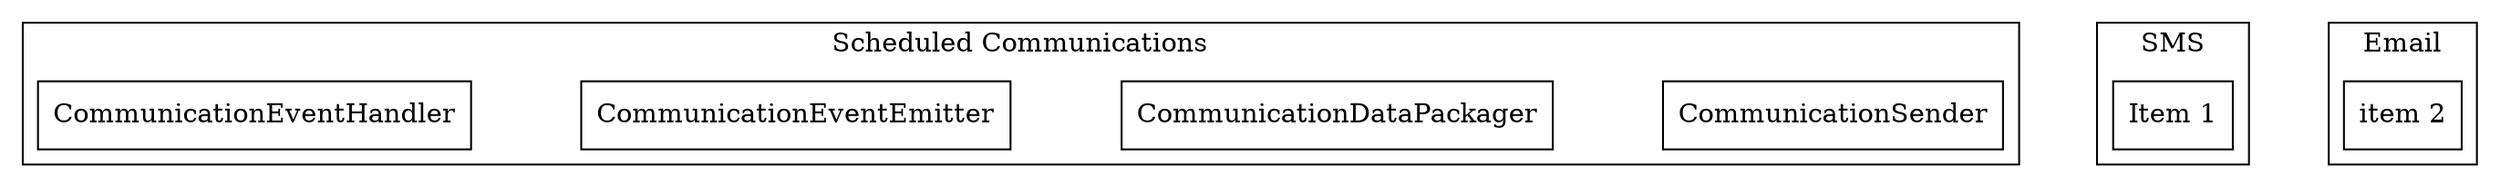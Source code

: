 /*
	Communications In The Bz Repo
*/

digraph bz_communications
{
	ranksep=0.8
 	nodesep=0.8
 	overlap="false"

	node [color="black", shape="rectangle"]

	subgraph cluster_scheduled_comms {
		label = "Scheduled Communications";
		"CommunicationSender"
		"CommunicationDataPackager"
		"CommunicationEventEmitter"
		"CommunicationEventHandler"
		"CommunicationSender"
	}

	subgraph cluster_sms {
		label = "SMS";
		color=black;
		"Item 1";
	}

	subgraph cluster_email {
		label = "Email";
		"item 2"


	}
}
